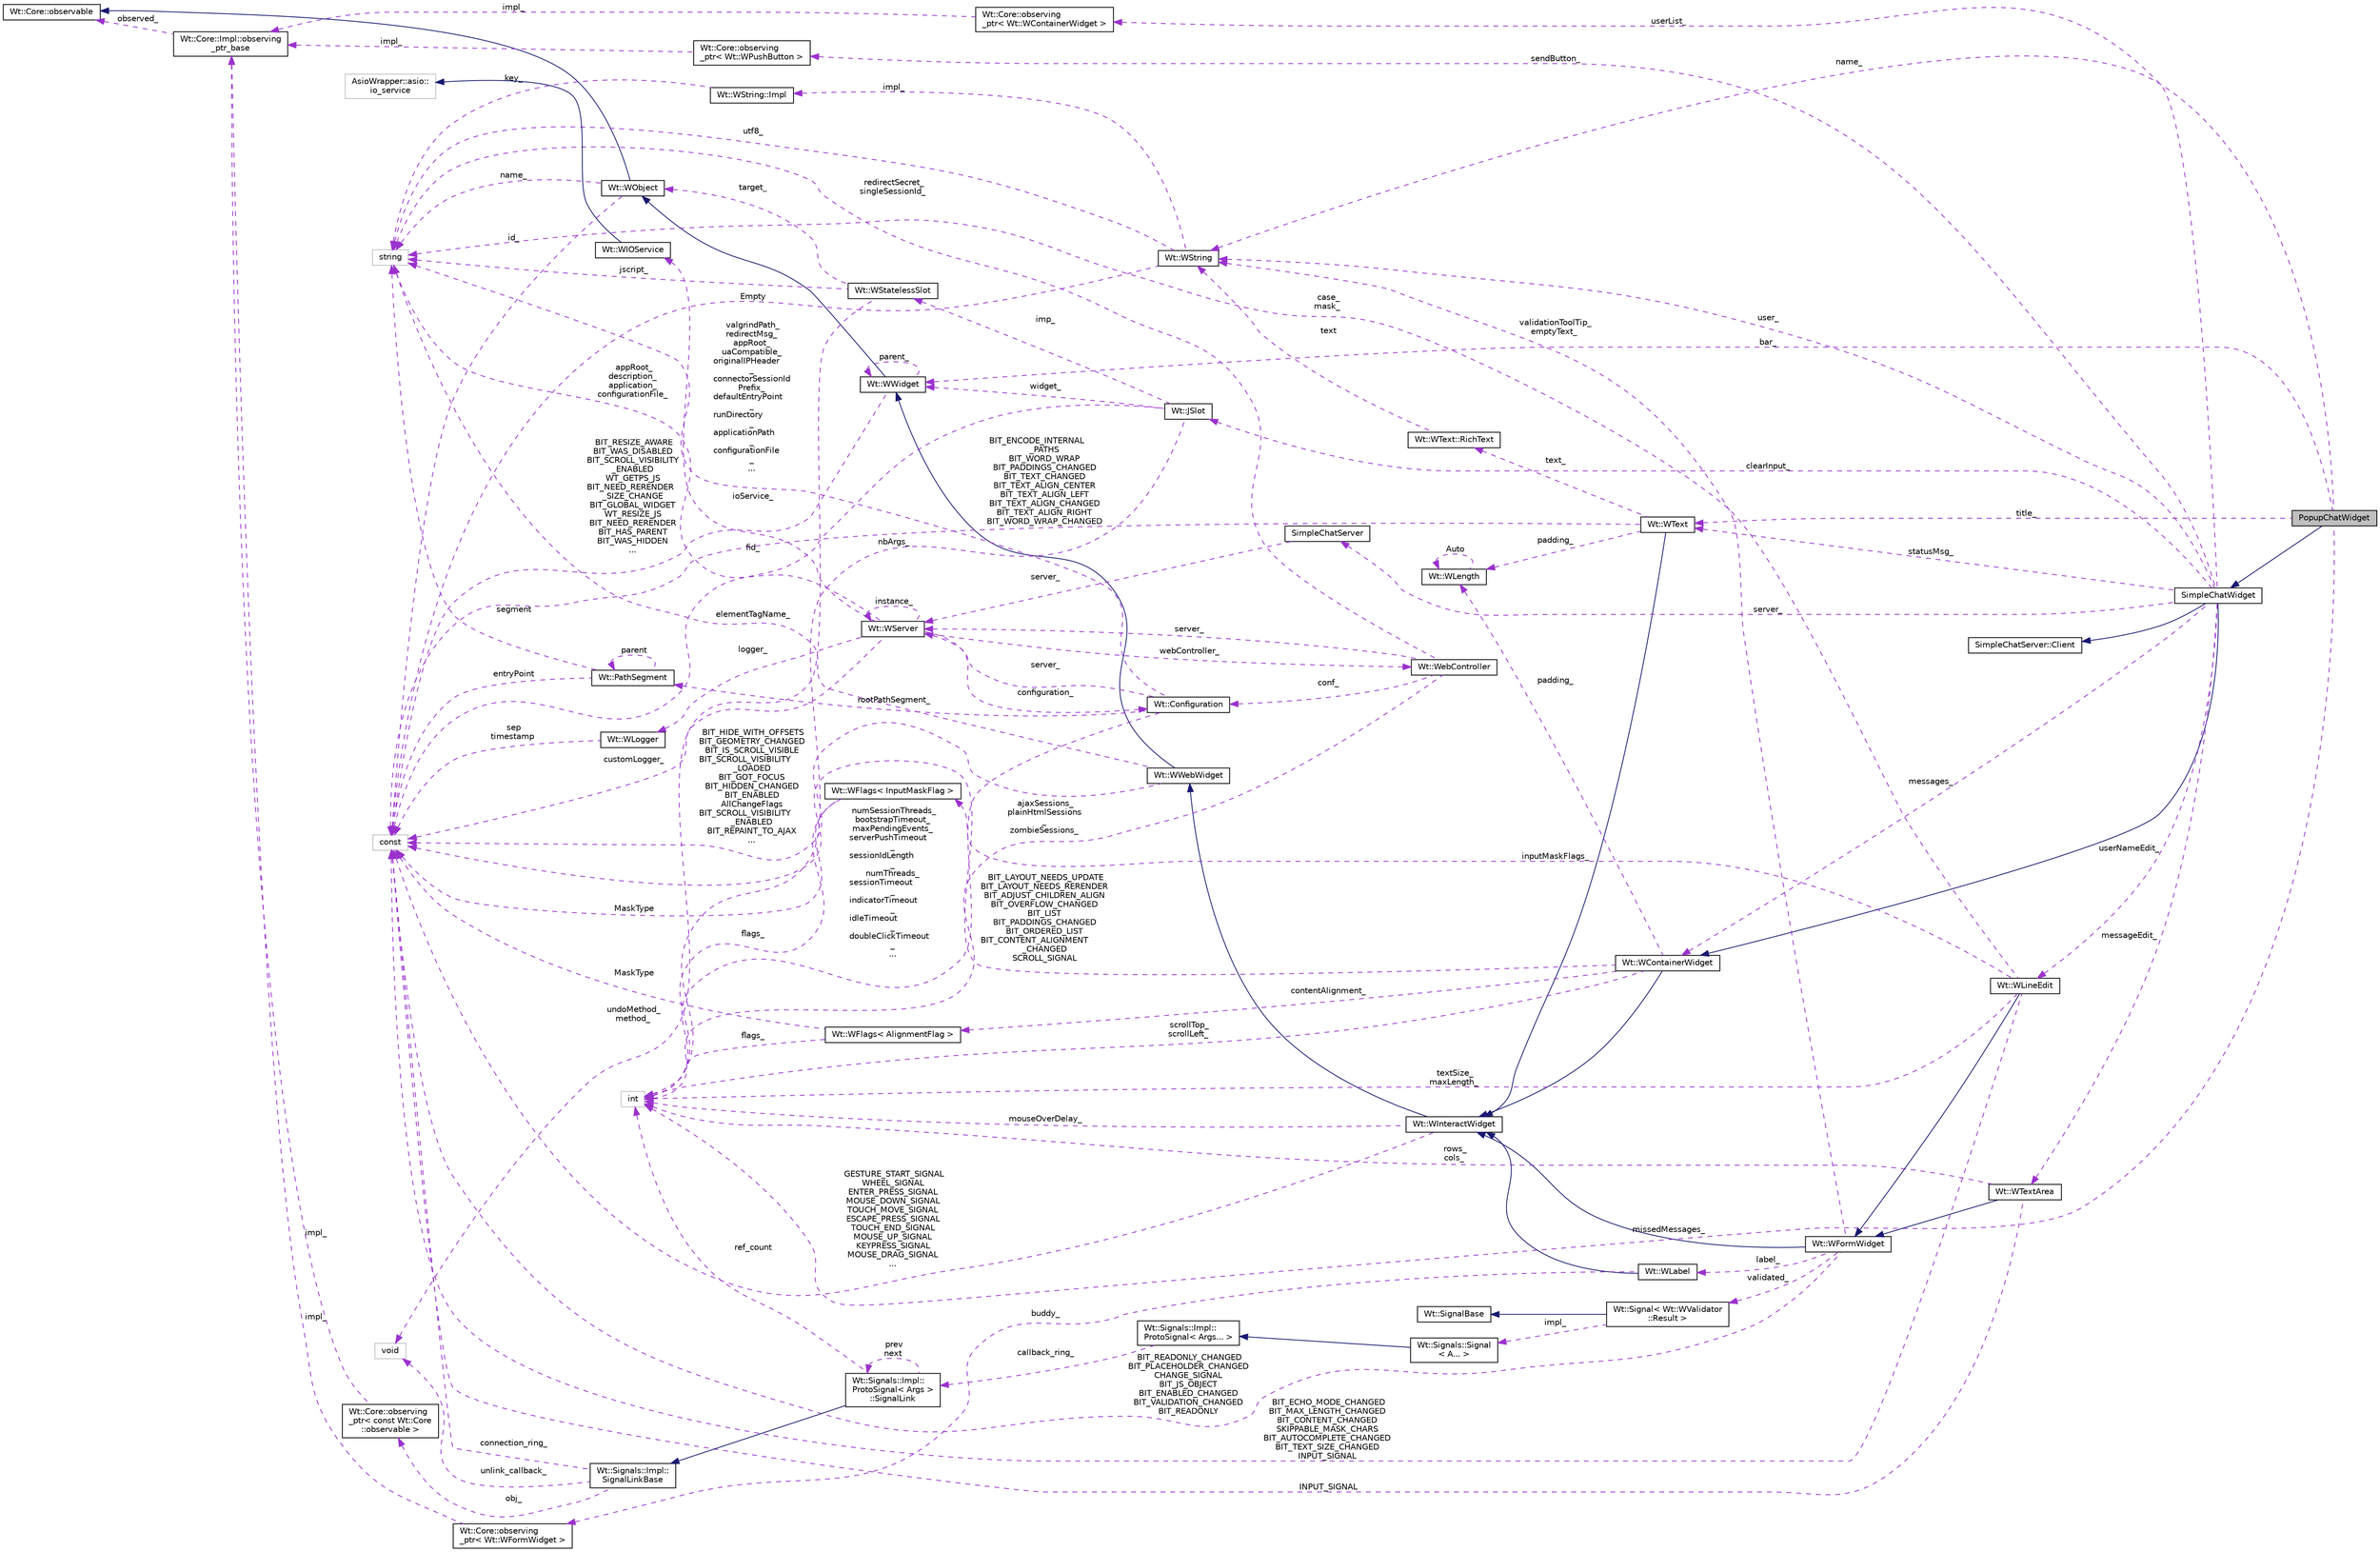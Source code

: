 digraph "PopupChatWidget"
{
 // LATEX_PDF_SIZE
  edge [fontname="Helvetica",fontsize="10",labelfontname="Helvetica",labelfontsize="10"];
  node [fontname="Helvetica",fontsize="10",shape=record];
  rankdir="LR";
  Node1 [label="PopupChatWidget",height=0.2,width=0.4,color="black", fillcolor="grey75", style="filled", fontcolor="black",tooltip="A popup chat widget."];
  Node2 -> Node1 [dir="back",color="midnightblue",fontsize="10",style="solid",fontname="Helvetica"];
  Node2 [label="SimpleChatWidget",height=0.2,width=0.4,color="black", fillcolor="white", style="filled",URL="$classSimpleChatWidget.html",tooltip="A self-contained chat widget."];
  Node3 -> Node2 [dir="back",color="midnightblue",fontsize="10",style="solid",fontname="Helvetica"];
  Node3 [label="Wt::WContainerWidget",height=0.2,width=0.4,color="black", fillcolor="white", style="filled",URL="$classWt_1_1WContainerWidget.html",tooltip="A widget that holds and manages child widgets."];
  Node4 -> Node3 [dir="back",color="midnightblue",fontsize="10",style="solid",fontname="Helvetica"];
  Node4 [label="Wt::WInteractWidget",height=0.2,width=0.4,color="black", fillcolor="white", style="filled",URL="$classWt_1_1WInteractWidget.html",tooltip="An abstract widget that can receive user-interface interaction."];
  Node5 -> Node4 [dir="back",color="midnightblue",fontsize="10",style="solid",fontname="Helvetica"];
  Node5 [label="Wt::WWebWidget",height=0.2,width=0.4,color="black", fillcolor="white", style="filled",URL="$classWt_1_1WWebWidget.html",tooltip="A base class for widgets with an HTML counterpart."];
  Node6 -> Node5 [dir="back",color="midnightblue",fontsize="10",style="solid",fontname="Helvetica"];
  Node6 [label="Wt::WWidget",height=0.2,width=0.4,color="black", fillcolor="white", style="filled",URL="$classWt_1_1WWidget.html",tooltip="The abstract base class for a user-interface component."];
  Node7 -> Node6 [dir="back",color="midnightblue",fontsize="10",style="solid",fontname="Helvetica"];
  Node7 [label="Wt::WObject",height=0.2,width=0.4,color="black", fillcolor="white", style="filled",URL="$classWt_1_1WObject.html",tooltip="A base class for objects that participate in the signal/slot system."];
  Node8 -> Node7 [dir="back",color="midnightblue",fontsize="10",style="solid",fontname="Helvetica"];
  Node8 [label="Wt::Core::observable",height=0.2,width=0.4,color="black", fillcolor="white", style="filled",URL="$classWt_1_1Core_1_1observable.html",tooltip="A base class for objects whose life-time can be tracked."];
  Node9 -> Node7 [dir="back",color="darkorchid3",fontsize="10",style="dashed",label=" name_" ,fontname="Helvetica"];
  Node9 [label="string",height=0.2,width=0.4,color="grey75", fillcolor="white", style="filled",tooltip=" "];
  Node10 -> Node7 [dir="back",color="darkorchid3",fontsize="10",style="dashed",label=" id_" ,fontname="Helvetica"];
  Node10 [label="const",height=0.2,width=0.4,color="grey75", fillcolor="white", style="filled",tooltip=" "];
  Node6 -> Node6 [dir="back",color="darkorchid3",fontsize="10",style="dashed",label=" parent_" ,fontname="Helvetica"];
  Node10 -> Node6 [dir="back",color="darkorchid3",fontsize="10",style="dashed",label=" BIT_RESIZE_AWARE\nBIT_WAS_DISABLED\nBIT_SCROLL_VISIBILITY\l_ENABLED\nWT_GETPS_JS\nBIT_NEED_RERENDER\l_SIZE_CHANGE\nBIT_GLOBAL_WIDGET\nWT_RESIZE_JS\nBIT_NEED_RERENDER\nBIT_HAS_PARENT\nBIT_WAS_HIDDEN\n..." ,fontname="Helvetica"];
  Node9 -> Node5 [dir="back",color="darkorchid3",fontsize="10",style="dashed",label=" elementTagName_" ,fontname="Helvetica"];
  Node10 -> Node5 [dir="back",color="darkorchid3",fontsize="10",style="dashed",label=" BIT_HIDE_WITH_OFFSETS\nBIT_GEOMETRY_CHANGED\nBIT_IS_SCROLL_VISIBLE\nBIT_SCROLL_VISIBILITY\l_LOADED\nBIT_GOT_FOCUS\nBIT_HIDDEN_CHANGED\nBIT_ENABLED\nAllChangeFlags\nBIT_SCROLL_VISIBILITY\l_ENABLED\nBIT_REPAINT_TO_AJAX\n..." ,fontname="Helvetica"];
  Node11 -> Node4 [dir="back",color="darkorchid3",fontsize="10",style="dashed",label=" mouseOverDelay_" ,fontname="Helvetica"];
  Node11 [label="int",height=0.2,width=0.4,color="grey75", fillcolor="white", style="filled",tooltip=" "];
  Node10 -> Node4 [dir="back",color="darkorchid3",fontsize="10",style="dashed",label=" GESTURE_START_SIGNAL\nWHEEL_SIGNAL\nENTER_PRESS_SIGNAL\nMOUSE_DOWN_SIGNAL\nTOUCH_MOVE_SIGNAL\nESCAPE_PRESS_SIGNAL\nTOUCH_END_SIGNAL\nMOUSE_UP_SIGNAL\nKEYPRESS_SIGNAL\nMOUSE_DRAG_SIGNAL\n..." ,fontname="Helvetica"];
  Node11 -> Node3 [dir="back",color="darkorchid3",fontsize="10",style="dashed",label=" scrollTop_\nscrollLeft_" ,fontname="Helvetica"];
  Node12 -> Node3 [dir="back",color="darkorchid3",fontsize="10",style="dashed",label=" contentAlignment_" ,fontname="Helvetica"];
  Node12 [label="Wt::WFlags\< AlignmentFlag \>",height=0.2,width=0.4,color="black", fillcolor="white", style="filled",URL="$classWt_1_1WFlags.html",tooltip=" "];
  Node11 -> Node12 [dir="back",color="darkorchid3",fontsize="10",style="dashed",label=" flags_" ,fontname="Helvetica"];
  Node10 -> Node12 [dir="back",color="darkorchid3",fontsize="10",style="dashed",label=" MaskType" ,fontname="Helvetica"];
  Node13 -> Node3 [dir="back",color="darkorchid3",fontsize="10",style="dashed",label=" padding_" ,fontname="Helvetica"];
  Node13 [label="Wt::WLength",height=0.2,width=0.4,color="black", fillcolor="white", style="filled",URL="$classWt_1_1WLength.html",tooltip="A value class that describes a CSS length."];
  Node13 -> Node13 [dir="back",color="darkorchid3",fontsize="10",style="dashed",label=" Auto" ,fontname="Helvetica"];
  Node10 -> Node3 [dir="back",color="darkorchid3",fontsize="10",style="dashed",label=" BIT_LAYOUT_NEEDS_UPDATE\nBIT_LAYOUT_NEEDS_RERENDER\nBIT_ADJUST_CHILDREN_ALIGN\nBIT_OVERFLOW_CHANGED\nBIT_LIST\nBIT_PADDINGS_CHANGED\nBIT_ORDERED_LIST\nBIT_CONTENT_ALIGNMENT\l_CHANGED\nSCROLL_SIGNAL" ,fontname="Helvetica"];
  Node14 -> Node2 [dir="back",color="midnightblue",fontsize="10",style="solid",fontname="Helvetica"];
  Node14 [label="SimpleChatServer::Client",height=0.2,width=0.4,color="black", fillcolor="white", style="filled",URL="$classSimpleChatServer_1_1Client.html",tooltip=" "];
  Node3 -> Node2 [dir="back",color="darkorchid3",fontsize="10",style="dashed",label=" messages_" ,fontname="Helvetica"];
  Node15 -> Node2 [dir="back",color="darkorchid3",fontsize="10",style="dashed",label=" clearInput_" ,fontname="Helvetica"];
  Node15 [label="Wt::JSlot",height=0.2,width=0.4,color="black", fillcolor="white", style="filled",URL="$classWt_1_1JSlot.html",tooltip="A slot that is only implemented in client side JavaScript code."];
  Node16 -> Node15 [dir="back",color="darkorchid3",fontsize="10",style="dashed",label=" imp_" ,fontname="Helvetica"];
  Node16 [label="Wt::WStatelessSlot",height=0.2,width=0.4,color="black", fillcolor="white", style="filled",URL="$classWt_1_1WStatelessSlot.html",tooltip=" "];
  Node7 -> Node16 [dir="back",color="darkorchid3",fontsize="10",style="dashed",label=" target_" ,fontname="Helvetica"];
  Node17 -> Node16 [dir="back",color="darkorchid3",fontsize="10",style="dashed",label=" undoMethod_\nmethod_" ,fontname="Helvetica"];
  Node17 [label="void",height=0.2,width=0.4,color="grey75", fillcolor="white", style="filled",tooltip=" "];
  Node9 -> Node16 [dir="back",color="darkorchid3",fontsize="10",style="dashed",label=" jscript_" ,fontname="Helvetica"];
  Node11 -> Node15 [dir="back",color="darkorchid3",fontsize="10",style="dashed",label=" nbArgs_" ,fontname="Helvetica"];
  Node6 -> Node15 [dir="back",color="darkorchid3",fontsize="10",style="dashed",label=" widget_" ,fontname="Helvetica"];
  Node10 -> Node15 [dir="back",color="darkorchid3",fontsize="10",style="dashed",label=" fid_" ,fontname="Helvetica"];
  Node18 -> Node2 [dir="back",color="darkorchid3",fontsize="10",style="dashed",label=" userNameEdit_" ,fontname="Helvetica"];
  Node18 [label="Wt::WLineEdit",height=0.2,width=0.4,color="black", fillcolor="white", style="filled",URL="$classWt_1_1WLineEdit.html",tooltip="A widget that provides a single line edit."];
  Node19 -> Node18 [dir="back",color="midnightblue",fontsize="10",style="solid",fontname="Helvetica"];
  Node19 [label="Wt::WFormWidget",height=0.2,width=0.4,color="black", fillcolor="white", style="filled",URL="$classWt_1_1WFormWidget.html",tooltip="An abstract widget that corresponds to an HTML form element."];
  Node4 -> Node19 [dir="back",color="midnightblue",fontsize="10",style="solid",fontname="Helvetica"];
  Node20 -> Node19 [dir="back",color="darkorchid3",fontsize="10",style="dashed",label=" validationToolTip_\nemptyText_" ,fontname="Helvetica"];
  Node20 [label="Wt::WString",height=0.2,width=0.4,color="black", fillcolor="white", style="filled",URL="$classWt_1_1WString.html",tooltip="A value class which describes a locale-aware unicode string."];
  Node21 -> Node20 [dir="back",color="darkorchid3",fontsize="10",style="dashed",label=" impl_" ,fontname="Helvetica"];
  Node21 [label="Wt::WString::Impl",height=0.2,width=0.4,color="black", fillcolor="white", style="filled",URL="$structWt_1_1WString_1_1Impl.html",tooltip=" "];
  Node9 -> Node21 [dir="back",color="darkorchid3",fontsize="10",style="dashed",label=" key_" ,fontname="Helvetica"];
  Node9 -> Node20 [dir="back",color="darkorchid3",fontsize="10",style="dashed",label=" utf8_" ,fontname="Helvetica"];
  Node10 -> Node20 [dir="back",color="darkorchid3",fontsize="10",style="dashed",label=" Empty" ,fontname="Helvetica"];
  Node22 -> Node19 [dir="back",color="darkorchid3",fontsize="10",style="dashed",label=" label_" ,fontname="Helvetica"];
  Node22 [label="Wt::WLabel",height=0.2,width=0.4,color="black", fillcolor="white", style="filled",URL="$classWt_1_1WLabel.html",tooltip="A label for a form field."];
  Node4 -> Node22 [dir="back",color="midnightblue",fontsize="10",style="solid",fontname="Helvetica"];
  Node23 -> Node22 [dir="back",color="darkorchid3",fontsize="10",style="dashed",label=" buddy_" ,fontname="Helvetica"];
  Node23 [label="Wt::Core::observing\l_ptr\< Wt::WFormWidget \>",height=0.2,width=0.4,color="black", fillcolor="white", style="filled",URL="$classWt_1_1Core_1_1observing__ptr.html",tooltip=" "];
  Node24 -> Node23 [dir="back",color="darkorchid3",fontsize="10",style="dashed",label=" impl_" ,fontname="Helvetica"];
  Node24 [label="Wt::Core::Impl::observing\l_ptr_base",height=0.2,width=0.4,color="black", fillcolor="white", style="filled",URL="$structWt_1_1Core_1_1Impl_1_1observing__ptr__base.html",tooltip=" "];
  Node8 -> Node24 [dir="back",color="darkorchid3",fontsize="10",style="dashed",label=" observed_" ,fontname="Helvetica"];
  Node25 -> Node19 [dir="back",color="darkorchid3",fontsize="10",style="dashed",label=" validated_" ,fontname="Helvetica"];
  Node25 [label="Wt::Signal\< Wt::WValidator\l::Result \>",height=0.2,width=0.4,color="black", fillcolor="white", style="filled",URL="$classWt_1_1Signal.html",tooltip=" "];
  Node26 -> Node25 [dir="back",color="midnightblue",fontsize="10",style="solid",fontname="Helvetica"];
  Node26 [label="Wt::SignalBase",height=0.2,width=0.4,color="black", fillcolor="white", style="filled",URL="$classWt_1_1SignalBase.html",tooltip="Abstract base class of a signal."];
  Node27 -> Node25 [dir="back",color="darkorchid3",fontsize="10",style="dashed",label=" impl_" ,fontname="Helvetica"];
  Node27 [label="Wt::Signals::Signal\l\< A... \>",height=0.2,width=0.4,color="black", fillcolor="white", style="filled",URL="$structWt_1_1Signals_1_1Signal.html",tooltip=" "];
  Node28 -> Node27 [dir="back",color="midnightblue",fontsize="10",style="solid",fontname="Helvetica"];
  Node28 [label="Wt::Signals::Impl::\lProtoSignal\< Args... \>",height=0.2,width=0.4,color="black", fillcolor="white", style="filled",URL="$classWt_1_1Signals_1_1Impl_1_1ProtoSignal.html",tooltip=" "];
  Node29 -> Node28 [dir="back",color="darkorchid3",fontsize="10",style="dashed",label=" callback_ring_" ,fontname="Helvetica"];
  Node29 [label="Wt::Signals::Impl::\lProtoSignal\< Args \>\l::SignalLink",height=0.2,width=0.4,color="black", fillcolor="white", style="filled",URL="$structWt_1_1Signals_1_1Impl_1_1ProtoSignal_1_1SignalLink.html",tooltip=" "];
  Node30 -> Node29 [dir="back",color="midnightblue",fontsize="10",style="solid",fontname="Helvetica"];
  Node30 [label="Wt::Signals::Impl::\lSignalLinkBase",height=0.2,width=0.4,color="black", fillcolor="white", style="filled",URL="$classWt_1_1Signals_1_1Impl_1_1SignalLinkBase.html",tooltip=" "];
  Node17 -> Node30 [dir="back",color="darkorchid3",fontsize="10",style="dashed",label=" unlink_callback_" ,fontname="Helvetica"];
  Node31 -> Node30 [dir="back",color="darkorchid3",fontsize="10",style="dashed",label=" obj_" ,fontname="Helvetica"];
  Node31 [label="Wt::Core::observing\l_ptr\< const Wt::Core\l::observable \>",height=0.2,width=0.4,color="black", fillcolor="white", style="filled",URL="$classWt_1_1Core_1_1observing__ptr.html",tooltip=" "];
  Node24 -> Node31 [dir="back",color="darkorchid3",fontsize="10",style="dashed",label=" impl_" ,fontname="Helvetica"];
  Node10 -> Node30 [dir="back",color="darkorchid3",fontsize="10",style="dashed",label=" connection_ring_" ,fontname="Helvetica"];
  Node11 -> Node29 [dir="back",color="darkorchid3",fontsize="10",style="dashed",label=" ref_count" ,fontname="Helvetica"];
  Node29 -> Node29 [dir="back",color="darkorchid3",fontsize="10",style="dashed",label=" prev\nnext" ,fontname="Helvetica"];
  Node10 -> Node19 [dir="back",color="darkorchid3",fontsize="10",style="dashed",label=" BIT_READONLY_CHANGED\nBIT_PLACEHOLDER_CHANGED\nCHANGE_SIGNAL\nBIT_JS_OBJECT\nBIT_ENABLED_CHANGED\nBIT_VALIDATION_CHANGED\nBIT_READONLY" ,fontname="Helvetica"];
  Node32 -> Node18 [dir="back",color="darkorchid3",fontsize="10",style="dashed",label=" inputMaskFlags_" ,fontname="Helvetica"];
  Node32 [label="Wt::WFlags\< InputMaskFlag \>",height=0.2,width=0.4,color="black", fillcolor="white", style="filled",URL="$classWt_1_1WFlags.html",tooltip=" "];
  Node11 -> Node32 [dir="back",color="darkorchid3",fontsize="10",style="dashed",label=" flags_" ,fontname="Helvetica"];
  Node10 -> Node32 [dir="back",color="darkorchid3",fontsize="10",style="dashed",label=" MaskType" ,fontname="Helvetica"];
  Node11 -> Node18 [dir="back",color="darkorchid3",fontsize="10",style="dashed",label=" textSize_\nmaxLength_" ,fontname="Helvetica"];
  Node9 -> Node18 [dir="back",color="darkorchid3",fontsize="10",style="dashed",label=" case_\nmask_" ,fontname="Helvetica"];
  Node10 -> Node18 [dir="back",color="darkorchid3",fontsize="10",style="dashed",label=" BIT_ECHO_MODE_CHANGED\nBIT_MAX_LENGTH_CHANGED\nBIT_CONTENT_CHANGED\nSKIPPABLE_MASK_CHARS\nBIT_AUTOCOMPLETE_CHANGED\nBIT_TEXT_SIZE_CHANGED\nINPUT_SIGNAL" ,fontname="Helvetica"];
  Node20 -> Node2 [dir="back",color="darkorchid3",fontsize="10",style="dashed",label=" user_" ,fontname="Helvetica"];
  Node33 -> Node2 [dir="back",color="darkorchid3",fontsize="10",style="dashed",label=" sendButton_" ,fontname="Helvetica"];
  Node33 [label="Wt::Core::observing\l_ptr\< Wt::WPushButton \>",height=0.2,width=0.4,color="black", fillcolor="white", style="filled",URL="$classWt_1_1Core_1_1observing__ptr.html",tooltip=" "];
  Node24 -> Node33 [dir="back",color="darkorchid3",fontsize="10",style="dashed",label=" impl_" ,fontname="Helvetica"];
  Node34 -> Node2 [dir="back",color="darkorchid3",fontsize="10",style="dashed",label=" userList_" ,fontname="Helvetica"];
  Node34 [label="Wt::Core::observing\l_ptr\< Wt::WContainerWidget \>",height=0.2,width=0.4,color="black", fillcolor="white", style="filled",URL="$classWt_1_1Core_1_1observing__ptr.html",tooltip=" "];
  Node24 -> Node34 [dir="back",color="darkorchid3",fontsize="10",style="dashed",label=" impl_" ,fontname="Helvetica"];
  Node35 -> Node2 [dir="back",color="darkorchid3",fontsize="10",style="dashed",label=" messageEdit_" ,fontname="Helvetica"];
  Node35 [label="Wt::WTextArea",height=0.2,width=0.4,color="black", fillcolor="white", style="filled",URL="$classWt_1_1WTextArea.html",tooltip="A widget that provides a multi-line edit."];
  Node19 -> Node35 [dir="back",color="midnightblue",fontsize="10",style="solid",fontname="Helvetica"];
  Node11 -> Node35 [dir="back",color="darkorchid3",fontsize="10",style="dashed",label=" rows_\ncols_" ,fontname="Helvetica"];
  Node10 -> Node35 [dir="back",color="darkorchid3",fontsize="10",style="dashed",label=" INPUT_SIGNAL" ,fontname="Helvetica"];
  Node36 -> Node2 [dir="back",color="darkorchid3",fontsize="10",style="dashed",label=" statusMsg_" ,fontname="Helvetica"];
  Node36 [label="Wt::WText",height=0.2,width=0.4,color="black", fillcolor="white", style="filled",URL="$classWt_1_1WText.html",tooltip="A widget that renders (XHTML) text."];
  Node4 -> Node36 [dir="back",color="midnightblue",fontsize="10",style="solid",fontname="Helvetica"];
  Node37 -> Node36 [dir="back",color="darkorchid3",fontsize="10",style="dashed",label=" text_" ,fontname="Helvetica"];
  Node37 [label="Wt::WText::RichText",height=0.2,width=0.4,color="black", fillcolor="white", style="filled",URL="$structWt_1_1WText_1_1RichText.html",tooltip=" "];
  Node20 -> Node37 [dir="back",color="darkorchid3",fontsize="10",style="dashed",label=" text" ,fontname="Helvetica"];
  Node13 -> Node36 [dir="back",color="darkorchid3",fontsize="10",style="dashed",label=" padding_" ,fontname="Helvetica"];
  Node10 -> Node36 [dir="back",color="darkorchid3",fontsize="10",style="dashed",label=" BIT_ENCODE_INTERNAL\l_PATHS\nBIT_WORD_WRAP\nBIT_PADDINGS_CHANGED\nBIT_TEXT_CHANGED\nBIT_TEXT_ALIGN_CENTER\nBIT_TEXT_ALIGN_LEFT\nBIT_TEXT_ALIGN_CHANGED\nBIT_TEXT_ALIGN_RIGHT\nBIT_WORD_WRAP_CHANGED" ,fontname="Helvetica"];
  Node38 -> Node2 [dir="back",color="darkorchid3",fontsize="10",style="dashed",label=" server_" ,fontname="Helvetica"];
  Node38 [label="SimpleChatServer",height=0.2,width=0.4,color="black", fillcolor="white", style="filled",URL="$classSimpleChatServer.html",tooltip="A simple chat server."];
  Node39 -> Node38 [dir="back",color="darkorchid3",fontsize="10",style="dashed",label=" server_" ,fontname="Helvetica"];
  Node39 [label="Wt::WServer",height=0.2,width=0.4,color="black", fillcolor="white", style="filled",URL="$classWt_1_1WServer.html",tooltip="A class encapsulating a web application server."];
  Node40 -> Node39 [dir="back",color="darkorchid3",fontsize="10",style="dashed",label=" ioService_" ,fontname="Helvetica"];
  Node40 [label="Wt::WIOService",height=0.2,width=0.4,color="black", fillcolor="white", style="filled",URL="$classWt_1_1WIOService.html",tooltip="An I/O service."];
  Node41 -> Node40 [dir="back",color="midnightblue",fontsize="10",style="solid",fontname="Helvetica"];
  Node41 [label="AsioWrapper::asio::\lio_service",height=0.2,width=0.4,color="grey75", fillcolor="white", style="filled",tooltip=" "];
  Node42 -> Node39 [dir="back",color="darkorchid3",fontsize="10",style="dashed",label=" configuration_" ,fontname="Helvetica"];
  Node42 [label="Wt::Configuration",height=0.2,width=0.4,color="black", fillcolor="white", style="filled",URL="$classWt_1_1Configuration.html",tooltip=" "];
  Node43 -> Node42 [dir="back",color="darkorchid3",fontsize="10",style="dashed",label=" rootPathSegment_" ,fontname="Helvetica"];
  Node43 [label="Wt::PathSegment",height=0.2,width=0.4,color="black", fillcolor="white", style="filled",URL="$structWt_1_1PathSegment.html",tooltip=" "];
  Node43 -> Node43 [dir="back",color="darkorchid3",fontsize="10",style="dashed",label=" parent" ,fontname="Helvetica"];
  Node9 -> Node43 [dir="back",color="darkorchid3",fontsize="10",style="dashed",label=" segment" ,fontname="Helvetica"];
  Node10 -> Node43 [dir="back",color="darkorchid3",fontsize="10",style="dashed",label=" entryPoint" ,fontname="Helvetica"];
  Node39 -> Node42 [dir="back",color="darkorchid3",fontsize="10",style="dashed",label=" server_" ,fontname="Helvetica"];
  Node11 -> Node42 [dir="back",color="darkorchid3",fontsize="10",style="dashed",label=" numSessionThreads_\nbootstrapTimeout_\nmaxPendingEvents_\nserverPushTimeout\l_\nsessionIdLength\l_\nnumThreads_\nsessionTimeout\l_\nindicatorTimeout\l_\nidleTimeout\l_\ndoubleClickTimeout\l_\n..." ,fontname="Helvetica"];
  Node9 -> Node42 [dir="back",color="darkorchid3",fontsize="10",style="dashed",label=" valgrindPath_\nredirectMsg_\nappRoot_\nuaCompatible_\noriginalIPHeader\l_\nconnectorSessionId\lPrefix_\ndefaultEntryPoint\l_\nrunDirectory\l_\napplicationPath\l_\nconfigurationFile\l_\n..." ,fontname="Helvetica"];
  Node44 -> Node39 [dir="back",color="darkorchid3",fontsize="10",style="dashed",label=" logger_" ,fontname="Helvetica"];
  Node44 [label="Wt::WLogger",height=0.2,width=0.4,color="black", fillcolor="white", style="filled",URL="$classWt_1_1WLogger.html",tooltip="A simple logging class."];
  Node10 -> Node44 [dir="back",color="darkorchid3",fontsize="10",style="dashed",label=" sep\ntimestamp" ,fontname="Helvetica"];
  Node39 -> Node39 [dir="back",color="darkorchid3",fontsize="10",style="dashed",label=" instance_" ,fontname="Helvetica"];
  Node45 -> Node39 [dir="back",color="darkorchid3",fontsize="10",style="dashed",label=" webController_" ,fontname="Helvetica"];
  Node45 [label="Wt::WebController",height=0.2,width=0.4,color="black", fillcolor="white", style="filled",URL="$classWt_1_1WebController.html",tooltip=" "];
  Node42 -> Node45 [dir="back",color="darkorchid3",fontsize="10",style="dashed",label=" conf_" ,fontname="Helvetica"];
  Node39 -> Node45 [dir="back",color="darkorchid3",fontsize="10",style="dashed",label=" server_" ,fontname="Helvetica"];
  Node11 -> Node45 [dir="back",color="darkorchid3",fontsize="10",style="dashed",label=" ajaxSessions_\nplainHtmlSessions\l_\nzombieSessions_" ,fontname="Helvetica"];
  Node9 -> Node45 [dir="back",color="darkorchid3",fontsize="10",style="dashed",label=" redirectSecret_\nsingleSessionId_" ,fontname="Helvetica"];
  Node9 -> Node39 [dir="back",color="darkorchid3",fontsize="10",style="dashed",label=" appRoot_\ndescription_\napplication_\nconfigurationFile_" ,fontname="Helvetica"];
  Node10 -> Node39 [dir="back",color="darkorchid3",fontsize="10",style="dashed",label=" customLogger_" ,fontname="Helvetica"];
  Node20 -> Node1 [dir="back",color="darkorchid3",fontsize="10",style="dashed",label=" name_" ,fontname="Helvetica"];
  Node11 -> Node1 [dir="back",color="darkorchid3",fontsize="10",style="dashed",label=" missedMessages_" ,fontname="Helvetica"];
  Node6 -> Node1 [dir="back",color="darkorchid3",fontsize="10",style="dashed",label=" bar_" ,fontname="Helvetica"];
  Node36 -> Node1 [dir="back",color="darkorchid3",fontsize="10",style="dashed",label=" title_" ,fontname="Helvetica"];
}
